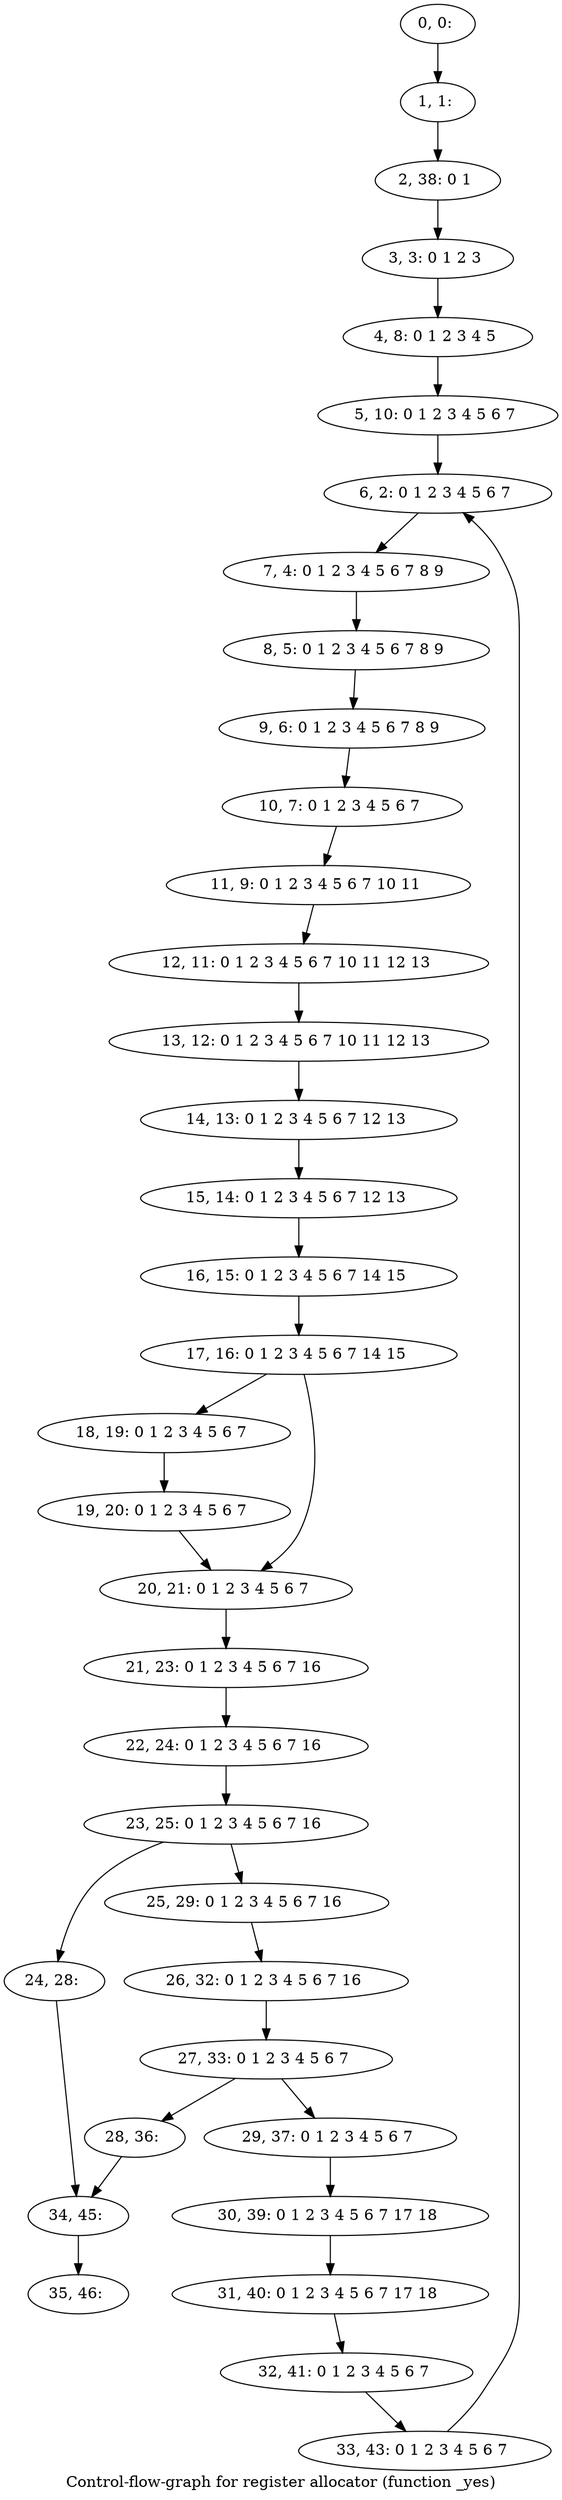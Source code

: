 digraph G {
graph [label="Control-flow-graph for register allocator (function _yes)"]
0[label="0, 0: "];
1[label="1, 1: "];
2[label="2, 38: 0 1 "];
3[label="3, 3: 0 1 2 3 "];
4[label="4, 8: 0 1 2 3 4 5 "];
5[label="5, 10: 0 1 2 3 4 5 6 7 "];
6[label="6, 2: 0 1 2 3 4 5 6 7 "];
7[label="7, 4: 0 1 2 3 4 5 6 7 8 9 "];
8[label="8, 5: 0 1 2 3 4 5 6 7 8 9 "];
9[label="9, 6: 0 1 2 3 4 5 6 7 8 9 "];
10[label="10, 7: 0 1 2 3 4 5 6 7 "];
11[label="11, 9: 0 1 2 3 4 5 6 7 10 11 "];
12[label="12, 11: 0 1 2 3 4 5 6 7 10 11 12 13 "];
13[label="13, 12: 0 1 2 3 4 5 6 7 10 11 12 13 "];
14[label="14, 13: 0 1 2 3 4 5 6 7 12 13 "];
15[label="15, 14: 0 1 2 3 4 5 6 7 12 13 "];
16[label="16, 15: 0 1 2 3 4 5 6 7 14 15 "];
17[label="17, 16: 0 1 2 3 4 5 6 7 14 15 "];
18[label="18, 19: 0 1 2 3 4 5 6 7 "];
19[label="19, 20: 0 1 2 3 4 5 6 7 "];
20[label="20, 21: 0 1 2 3 4 5 6 7 "];
21[label="21, 23: 0 1 2 3 4 5 6 7 16 "];
22[label="22, 24: 0 1 2 3 4 5 6 7 16 "];
23[label="23, 25: 0 1 2 3 4 5 6 7 16 "];
24[label="24, 28: "];
25[label="25, 29: 0 1 2 3 4 5 6 7 16 "];
26[label="26, 32: 0 1 2 3 4 5 6 7 16 "];
27[label="27, 33: 0 1 2 3 4 5 6 7 "];
28[label="28, 36: "];
29[label="29, 37: 0 1 2 3 4 5 6 7 "];
30[label="30, 39: 0 1 2 3 4 5 6 7 17 18 "];
31[label="31, 40: 0 1 2 3 4 5 6 7 17 18 "];
32[label="32, 41: 0 1 2 3 4 5 6 7 "];
33[label="33, 43: 0 1 2 3 4 5 6 7 "];
34[label="34, 45: "];
35[label="35, 46: "];
0->1 ;
1->2 ;
2->3 ;
3->4 ;
4->5 ;
5->6 ;
6->7 ;
7->8 ;
8->9 ;
9->10 ;
10->11 ;
11->12 ;
12->13 ;
13->14 ;
14->15 ;
15->16 ;
16->17 ;
17->18 ;
17->20 ;
18->19 ;
19->20 ;
20->21 ;
21->22 ;
22->23 ;
23->24 ;
23->25 ;
24->34 ;
25->26 ;
26->27 ;
27->28 ;
27->29 ;
28->34 ;
29->30 ;
30->31 ;
31->32 ;
32->33 ;
33->6 ;
34->35 ;
}
